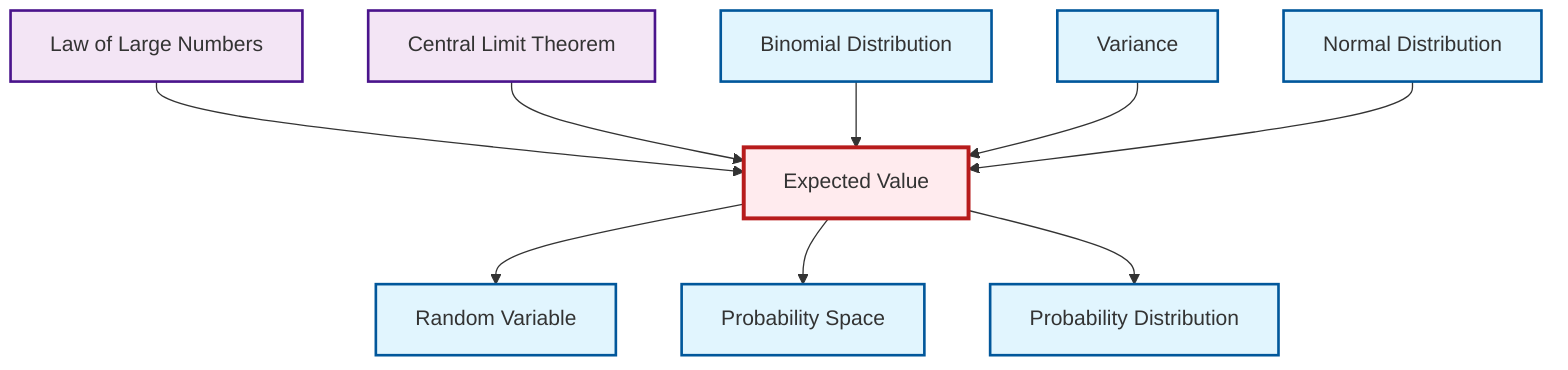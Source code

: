 graph TD
    classDef definition fill:#e1f5fe,stroke:#01579b,stroke-width:2px
    classDef theorem fill:#f3e5f5,stroke:#4a148c,stroke-width:2px
    classDef axiom fill:#fff3e0,stroke:#e65100,stroke-width:2px
    classDef example fill:#e8f5e9,stroke:#1b5e20,stroke-width:2px
    classDef current fill:#ffebee,stroke:#b71c1c,stroke-width:3px
    def-binomial-distribution["Binomial Distribution"]:::definition
    def-variance["Variance"]:::definition
    def-probability-space["Probability Space"]:::definition
    def-probability-distribution["Probability Distribution"]:::definition
    thm-central-limit["Central Limit Theorem"]:::theorem
    def-normal-distribution["Normal Distribution"]:::definition
    def-random-variable["Random Variable"]:::definition
    thm-law-of-large-numbers["Law of Large Numbers"]:::theorem
    def-expectation["Expected Value"]:::definition
    thm-law-of-large-numbers --> def-expectation
    def-expectation --> def-random-variable
    def-expectation --> def-probability-space
    thm-central-limit --> def-expectation
    def-binomial-distribution --> def-expectation
    def-variance --> def-expectation
    def-expectation --> def-probability-distribution
    def-normal-distribution --> def-expectation
    class def-expectation current